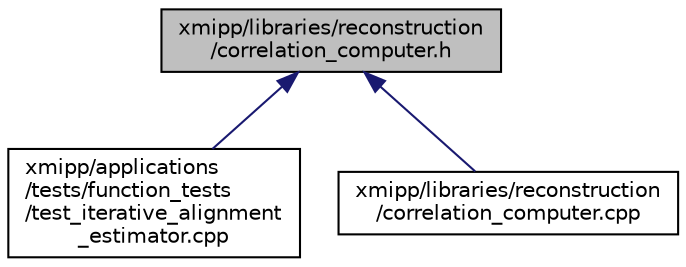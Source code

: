 digraph "xmipp/libraries/reconstruction/correlation_computer.h"
{
  edge [fontname="Helvetica",fontsize="10",labelfontname="Helvetica",labelfontsize="10"];
  node [fontname="Helvetica",fontsize="10",shape=record];
  Node96 [label="xmipp/libraries/reconstruction\l/correlation_computer.h",height=0.2,width=0.4,color="black", fillcolor="grey75", style="filled", fontcolor="black"];
  Node96 -> Node97 [dir="back",color="midnightblue",fontsize="10",style="solid",fontname="Helvetica"];
  Node97 [label="xmipp/applications\l/tests/function_tests\l/test_iterative_alignment\l_estimator.cpp",height=0.2,width=0.4,color="black", fillcolor="white", style="filled",URL="$test__iterative__alignment__estimator_8cpp.html"];
  Node96 -> Node98 [dir="back",color="midnightblue",fontsize="10",style="solid",fontname="Helvetica"];
  Node98 [label="xmipp/libraries/reconstruction\l/correlation_computer.cpp",height=0.2,width=0.4,color="black", fillcolor="white", style="filled",URL="$correlation__computer_8cpp.html"];
}
